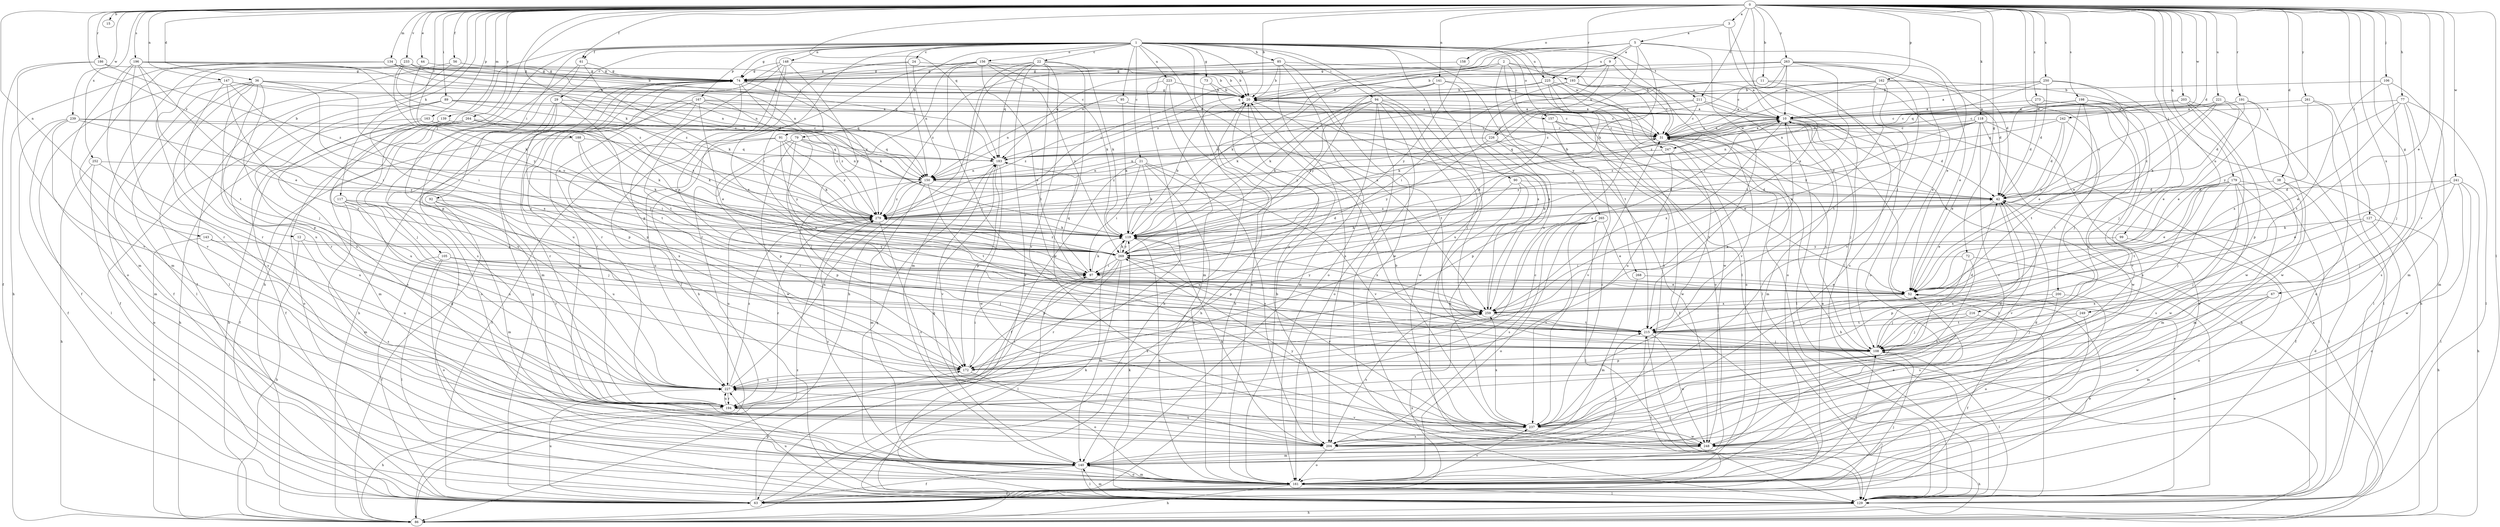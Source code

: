 strict digraph  {
0;
1;
2;
3;
5;
9;
10;
11;
12;
15;
20;
21;
22;
24;
29;
31;
36;
38;
42;
44;
52;
56;
61;
63;
67;
72;
73;
74;
77;
79;
85;
86;
89;
90;
91;
92;
94;
95;
97;
99;
105;
106;
108;
117;
118;
119;
127;
129;
134;
139;
140;
141;
143;
147;
148;
150;
156;
157;
158;
161;
162;
163;
167;
172;
179;
183;
186;
188;
191;
193;
194;
196;
198;
200;
203;
204;
211;
215;
216;
221;
223;
225;
226;
227;
233;
237;
239;
241;
242;
247;
248;
249;
250;
252;
259;
261;
263;
264;
265;
268;
269;
273;
279;
0 -> 3  [label=a];
0 -> 11  [label=b];
0 -> 12  [label=b];
0 -> 15  [label=b];
0 -> 20  [label=b];
0 -> 36  [label=d];
0 -> 38  [label=d];
0 -> 42  [label=d];
0 -> 44  [label=e];
0 -> 52  [label=e];
0 -> 56  [label=f];
0 -> 61  [label=f];
0 -> 67  [label=g];
0 -> 72  [label=g];
0 -> 77  [label=h];
0 -> 89  [label=i];
0 -> 99  [label=j];
0 -> 105  [label=j];
0 -> 106  [label=j];
0 -> 117  [label=k];
0 -> 118  [label=k];
0 -> 119  [label=k];
0 -> 127  [label=l];
0 -> 129  [label=l];
0 -> 134  [label=m];
0 -> 139  [label=m];
0 -> 141  [label=n];
0 -> 143  [label=n];
0 -> 147  [label=n];
0 -> 162  [label=p];
0 -> 163  [label=p];
0 -> 179  [label=q];
0 -> 183  [label=q];
0 -> 186  [label=r];
0 -> 188  [label=r];
0 -> 191  [label=r];
0 -> 193  [label=r];
0 -> 196  [label=s];
0 -> 198  [label=s];
0 -> 200  [label=s];
0 -> 203  [label=s];
0 -> 211  [label=t];
0 -> 216  [label=u];
0 -> 221  [label=u];
0 -> 233  [label=v];
0 -> 237  [label=v];
0 -> 239  [label=w];
0 -> 241  [label=w];
0 -> 242  [label=w];
0 -> 249  [label=x];
0 -> 250  [label=x];
0 -> 252  [label=x];
0 -> 259  [label=x];
0 -> 261  [label=y];
0 -> 263  [label=y];
0 -> 264  [label=y];
0 -> 273  [label=z];
0 -> 279  [label=z];
1 -> 20  [label=b];
1 -> 21  [label=c];
1 -> 22  [label=c];
1 -> 24  [label=c];
1 -> 29  [label=c];
1 -> 31  [label=c];
1 -> 61  [label=f];
1 -> 73  [label=g];
1 -> 74  [label=g];
1 -> 79  [label=h];
1 -> 85  [label=h];
1 -> 86  [label=h];
1 -> 90  [label=i];
1 -> 91  [label=i];
1 -> 92  [label=i];
1 -> 94  [label=i];
1 -> 95  [label=i];
1 -> 97  [label=i];
1 -> 129  [label=l];
1 -> 148  [label=n];
1 -> 150  [label=n];
1 -> 156  [label=o];
1 -> 157  [label=o];
1 -> 167  [label=p];
1 -> 172  [label=p];
1 -> 204  [label=s];
1 -> 211  [label=t];
1 -> 215  [label=t];
1 -> 223  [label=u];
1 -> 225  [label=u];
1 -> 247  [label=w];
1 -> 259  [label=x];
1 -> 265  [label=y];
2 -> 42  [label=d];
2 -> 119  [label=k];
2 -> 157  [label=o];
2 -> 193  [label=r];
2 -> 215  [label=t];
2 -> 268  [label=y];
2 -> 279  [label=z];
3 -> 5  [label=a];
3 -> 108  [label=j];
3 -> 129  [label=l];
3 -> 158  [label=o];
5 -> 9  [label=a];
5 -> 52  [label=e];
5 -> 119  [label=k];
5 -> 150  [label=n];
5 -> 183  [label=q];
5 -> 215  [label=t];
5 -> 225  [label=u];
5 -> 226  [label=u];
5 -> 279  [label=z];
9 -> 74  [label=g];
9 -> 161  [label=o];
9 -> 183  [label=q];
9 -> 226  [label=u];
9 -> 227  [label=u];
10 -> 31  [label=c];
10 -> 42  [label=d];
10 -> 86  [label=h];
10 -> 108  [label=j];
10 -> 129  [label=l];
10 -> 140  [label=m];
10 -> 247  [label=w];
10 -> 259  [label=x];
10 -> 279  [label=z];
11 -> 20  [label=b];
11 -> 52  [label=e];
11 -> 150  [label=n];
11 -> 204  [label=s];
12 -> 86  [label=h];
12 -> 204  [label=s];
12 -> 269  [label=y];
20 -> 10  [label=a];
20 -> 74  [label=g];
20 -> 86  [label=h];
20 -> 108  [label=j];
20 -> 215  [label=t];
21 -> 63  [label=f];
21 -> 97  [label=i];
21 -> 119  [label=k];
21 -> 150  [label=n];
21 -> 161  [label=o];
21 -> 204  [label=s];
21 -> 237  [label=v];
22 -> 74  [label=g];
22 -> 86  [label=h];
22 -> 119  [label=k];
22 -> 129  [label=l];
22 -> 140  [label=m];
22 -> 183  [label=q];
22 -> 215  [label=t];
22 -> 237  [label=v];
22 -> 248  [label=w];
24 -> 10  [label=a];
24 -> 74  [label=g];
24 -> 150  [label=n];
24 -> 259  [label=x];
29 -> 10  [label=a];
29 -> 161  [label=o];
29 -> 172  [label=p];
29 -> 215  [label=t];
29 -> 227  [label=u];
29 -> 279  [label=z];
31 -> 10  [label=a];
31 -> 42  [label=d];
31 -> 86  [label=h];
31 -> 183  [label=q];
36 -> 20  [label=b];
36 -> 63  [label=f];
36 -> 97  [label=i];
36 -> 108  [label=j];
36 -> 129  [label=l];
36 -> 172  [label=p];
36 -> 194  [label=r];
36 -> 204  [label=s];
36 -> 269  [label=y];
38 -> 42  [label=d];
38 -> 129  [label=l];
38 -> 140  [label=m];
42 -> 20  [label=b];
42 -> 52  [label=e];
42 -> 194  [label=r];
42 -> 237  [label=v];
42 -> 279  [label=z];
44 -> 74  [label=g];
44 -> 119  [label=k];
52 -> 259  [label=x];
52 -> 269  [label=y];
56 -> 20  [label=b];
56 -> 63  [label=f];
56 -> 74  [label=g];
56 -> 129  [label=l];
61 -> 74  [label=g];
61 -> 119  [label=k];
61 -> 129  [label=l];
61 -> 204  [label=s];
63 -> 20  [label=b];
63 -> 52  [label=e];
63 -> 74  [label=g];
63 -> 108  [label=j];
63 -> 119  [label=k];
63 -> 172  [label=p];
63 -> 215  [label=t];
63 -> 227  [label=u];
63 -> 259  [label=x];
67 -> 140  [label=m];
67 -> 237  [label=v];
67 -> 248  [label=w];
67 -> 259  [label=x];
72 -> 97  [label=i];
72 -> 129  [label=l];
72 -> 172  [label=p];
72 -> 237  [label=v];
73 -> 20  [label=b];
73 -> 86  [label=h];
73 -> 259  [label=x];
74 -> 20  [label=b];
74 -> 119  [label=k];
74 -> 140  [label=m];
74 -> 194  [label=r];
74 -> 215  [label=t];
74 -> 227  [label=u];
74 -> 279  [label=z];
77 -> 10  [label=a];
77 -> 52  [label=e];
77 -> 129  [label=l];
77 -> 140  [label=m];
77 -> 204  [label=s];
77 -> 269  [label=y];
79 -> 108  [label=j];
79 -> 150  [label=n];
79 -> 172  [label=p];
79 -> 183  [label=q];
79 -> 248  [label=w];
79 -> 259  [label=x];
85 -> 10  [label=a];
85 -> 20  [label=b];
85 -> 74  [label=g];
85 -> 161  [label=o];
85 -> 204  [label=s];
85 -> 248  [label=w];
85 -> 279  [label=z];
86 -> 10  [label=a];
86 -> 74  [label=g];
86 -> 279  [label=z];
89 -> 10  [label=a];
89 -> 31  [label=c];
89 -> 63  [label=f];
89 -> 227  [label=u];
89 -> 259  [label=x];
89 -> 279  [label=z];
90 -> 42  [label=d];
90 -> 129  [label=l];
90 -> 227  [label=u];
90 -> 237  [label=v];
91 -> 63  [label=f];
91 -> 119  [label=k];
91 -> 183  [label=q];
91 -> 227  [label=u];
91 -> 269  [label=y];
91 -> 279  [label=z];
92 -> 140  [label=m];
92 -> 194  [label=r];
92 -> 227  [label=u];
92 -> 279  [label=z];
94 -> 10  [label=a];
94 -> 108  [label=j];
94 -> 119  [label=k];
94 -> 129  [label=l];
94 -> 140  [label=m];
94 -> 161  [label=o];
94 -> 248  [label=w];
94 -> 269  [label=y];
94 -> 279  [label=z];
95 -> 10  [label=a];
95 -> 119  [label=k];
95 -> 150  [label=n];
97 -> 52  [label=e];
97 -> 119  [label=k];
97 -> 129  [label=l];
97 -> 183  [label=q];
99 -> 161  [label=o];
99 -> 269  [label=y];
105 -> 52  [label=e];
105 -> 63  [label=f];
105 -> 97  [label=i];
105 -> 108  [label=j];
105 -> 129  [label=l];
105 -> 161  [label=o];
106 -> 20  [label=b];
106 -> 108  [label=j];
106 -> 140  [label=m];
106 -> 215  [label=t];
108 -> 31  [label=c];
108 -> 42  [label=d];
108 -> 129  [label=l];
108 -> 172  [label=p];
117 -> 108  [label=j];
117 -> 140  [label=m];
117 -> 227  [label=u];
117 -> 259  [label=x];
117 -> 279  [label=z];
118 -> 31  [label=c];
118 -> 52  [label=e];
118 -> 150  [label=n];
118 -> 161  [label=o];
118 -> 237  [label=v];
118 -> 248  [label=w];
118 -> 269  [label=y];
118 -> 279  [label=z];
119 -> 20  [label=b];
119 -> 42  [label=d];
119 -> 161  [label=o];
119 -> 259  [label=x];
119 -> 269  [label=y];
127 -> 86  [label=h];
127 -> 108  [label=j];
127 -> 119  [label=k];
127 -> 161  [label=o];
129 -> 31  [label=c];
129 -> 42  [label=d];
129 -> 52  [label=e];
129 -> 86  [label=h];
129 -> 119  [label=k];
129 -> 140  [label=m];
129 -> 227  [label=u];
134 -> 20  [label=b];
134 -> 31  [label=c];
134 -> 74  [label=g];
134 -> 86  [label=h];
134 -> 140  [label=m];
134 -> 150  [label=n];
139 -> 31  [label=c];
139 -> 63  [label=f];
139 -> 108  [label=j];
139 -> 227  [label=u];
140 -> 63  [label=f];
140 -> 129  [label=l];
140 -> 161  [label=o];
140 -> 183  [label=q];
140 -> 215  [label=t];
140 -> 279  [label=z];
141 -> 20  [label=b];
141 -> 31  [label=c];
141 -> 119  [label=k];
141 -> 227  [label=u];
141 -> 259  [label=x];
141 -> 269  [label=y];
143 -> 86  [label=h];
143 -> 227  [label=u];
143 -> 269  [label=y];
147 -> 20  [label=b];
147 -> 63  [label=f];
147 -> 97  [label=i];
147 -> 150  [label=n];
147 -> 215  [label=t];
147 -> 227  [label=u];
148 -> 20  [label=b];
148 -> 74  [label=g];
148 -> 129  [label=l];
148 -> 172  [label=p];
148 -> 194  [label=r];
148 -> 259  [label=x];
148 -> 269  [label=y];
150 -> 42  [label=d];
150 -> 140  [label=m];
150 -> 172  [label=p];
150 -> 215  [label=t];
150 -> 279  [label=z];
156 -> 20  [label=b];
156 -> 52  [label=e];
156 -> 74  [label=g];
156 -> 86  [label=h];
156 -> 108  [label=j];
156 -> 119  [label=k];
156 -> 194  [label=r];
156 -> 269  [label=y];
157 -> 31  [label=c];
157 -> 52  [label=e];
157 -> 63  [label=f];
157 -> 237  [label=v];
158 -> 74  [label=g];
158 -> 269  [label=y];
161 -> 10  [label=a];
161 -> 20  [label=b];
161 -> 63  [label=f];
161 -> 86  [label=h];
161 -> 108  [label=j];
161 -> 129  [label=l];
161 -> 140  [label=m];
161 -> 183  [label=q];
161 -> 237  [label=v];
162 -> 20  [label=b];
162 -> 31  [label=c];
162 -> 42  [label=d];
162 -> 86  [label=h];
162 -> 215  [label=t];
162 -> 259  [label=x];
162 -> 279  [label=z];
163 -> 31  [label=c];
163 -> 86  [label=h];
163 -> 119  [label=k];
163 -> 140  [label=m];
167 -> 10  [label=a];
167 -> 31  [label=c];
167 -> 52  [label=e];
167 -> 86  [label=h];
167 -> 172  [label=p];
167 -> 183  [label=q];
167 -> 194  [label=r];
172 -> 10  [label=a];
172 -> 97  [label=i];
172 -> 161  [label=o];
172 -> 227  [label=u];
179 -> 42  [label=d];
179 -> 52  [label=e];
179 -> 63  [label=f];
179 -> 108  [label=j];
179 -> 119  [label=k];
179 -> 140  [label=m];
179 -> 204  [label=s];
179 -> 215  [label=t];
179 -> 248  [label=w];
183 -> 150  [label=n];
183 -> 172  [label=p];
183 -> 237  [label=v];
183 -> 248  [label=w];
186 -> 63  [label=f];
186 -> 74  [label=g];
186 -> 237  [label=v];
186 -> 279  [label=z];
188 -> 63  [label=f];
188 -> 97  [label=i];
188 -> 119  [label=k];
188 -> 183  [label=q];
191 -> 10  [label=a];
191 -> 31  [label=c];
191 -> 42  [label=d];
191 -> 52  [label=e];
191 -> 248  [label=w];
193 -> 20  [label=b];
193 -> 31  [label=c];
193 -> 97  [label=i];
193 -> 161  [label=o];
193 -> 237  [label=v];
194 -> 31  [label=c];
194 -> 42  [label=d];
194 -> 86  [label=h];
194 -> 97  [label=i];
194 -> 227  [label=u];
194 -> 237  [label=v];
196 -> 52  [label=e];
196 -> 74  [label=g];
196 -> 140  [label=m];
196 -> 150  [label=n];
196 -> 194  [label=r];
196 -> 215  [label=t];
196 -> 237  [label=v];
196 -> 279  [label=z];
198 -> 10  [label=a];
198 -> 52  [label=e];
198 -> 108  [label=j];
198 -> 204  [label=s];
198 -> 215  [label=t];
198 -> 269  [label=y];
200 -> 108  [label=j];
200 -> 161  [label=o];
200 -> 204  [label=s];
200 -> 259  [label=x];
203 -> 10  [label=a];
203 -> 31  [label=c];
203 -> 108  [label=j];
203 -> 129  [label=l];
203 -> 150  [label=n];
203 -> 172  [label=p];
204 -> 42  [label=d];
204 -> 74  [label=g];
204 -> 119  [label=k];
204 -> 161  [label=o];
211 -> 10  [label=a];
211 -> 31  [label=c];
211 -> 97  [label=i];
211 -> 119  [label=k];
211 -> 129  [label=l];
215 -> 108  [label=j];
215 -> 129  [label=l];
215 -> 248  [label=w];
216 -> 63  [label=f];
216 -> 108  [label=j];
216 -> 215  [label=t];
221 -> 10  [label=a];
221 -> 31  [label=c];
221 -> 52  [label=e];
221 -> 119  [label=k];
221 -> 248  [label=w];
221 -> 279  [label=z];
223 -> 20  [label=b];
223 -> 140  [label=m];
223 -> 161  [label=o];
223 -> 194  [label=r];
225 -> 20  [label=b];
225 -> 119  [label=k];
225 -> 129  [label=l];
225 -> 161  [label=o];
225 -> 204  [label=s];
225 -> 248  [label=w];
226 -> 172  [label=p];
226 -> 183  [label=q];
226 -> 248  [label=w];
226 -> 269  [label=y];
226 -> 279  [label=z];
227 -> 150  [label=n];
227 -> 194  [label=r];
227 -> 259  [label=x];
227 -> 279  [label=z];
233 -> 42  [label=d];
233 -> 74  [label=g];
233 -> 150  [label=n];
233 -> 161  [label=o];
233 -> 183  [label=q];
233 -> 194  [label=r];
233 -> 269  [label=y];
233 -> 279  [label=z];
237 -> 20  [label=b];
237 -> 31  [label=c];
237 -> 204  [label=s];
237 -> 248  [label=w];
237 -> 259  [label=x];
239 -> 31  [label=c];
239 -> 63  [label=f];
239 -> 129  [label=l];
239 -> 140  [label=m];
239 -> 269  [label=y];
239 -> 279  [label=z];
241 -> 42  [label=d];
241 -> 52  [label=e];
241 -> 86  [label=h];
241 -> 108  [label=j];
241 -> 129  [label=l];
241 -> 248  [label=w];
242 -> 31  [label=c];
242 -> 42  [label=d];
242 -> 183  [label=q];
242 -> 215  [label=t];
242 -> 269  [label=y];
247 -> 10  [label=a];
247 -> 150  [label=n];
247 -> 215  [label=t];
247 -> 227  [label=u];
248 -> 52  [label=e];
248 -> 86  [label=h];
248 -> 140  [label=m];
248 -> 227  [label=u];
248 -> 269  [label=y];
249 -> 108  [label=j];
249 -> 161  [label=o];
249 -> 215  [label=t];
250 -> 10  [label=a];
250 -> 20  [label=b];
250 -> 42  [label=d];
250 -> 52  [label=e];
250 -> 108  [label=j];
250 -> 183  [label=q];
252 -> 86  [label=h];
252 -> 150  [label=n];
252 -> 161  [label=o];
252 -> 227  [label=u];
259 -> 10  [label=a];
259 -> 20  [label=b];
259 -> 204  [label=s];
259 -> 215  [label=t];
261 -> 10  [label=a];
261 -> 129  [label=l];
261 -> 161  [label=o];
261 -> 259  [label=x];
263 -> 10  [label=a];
263 -> 20  [label=b];
263 -> 31  [label=c];
263 -> 52  [label=e];
263 -> 74  [label=g];
263 -> 97  [label=i];
263 -> 161  [label=o];
263 -> 237  [label=v];
263 -> 279  [label=z];
264 -> 31  [label=c];
264 -> 86  [label=h];
264 -> 119  [label=k];
264 -> 161  [label=o];
264 -> 204  [label=s];
264 -> 269  [label=y];
265 -> 52  [label=e];
265 -> 119  [label=k];
265 -> 129  [label=l];
265 -> 161  [label=o];
265 -> 172  [label=p];
265 -> 204  [label=s];
265 -> 237  [label=v];
268 -> 52  [label=e];
268 -> 140  [label=m];
269 -> 97  [label=i];
269 -> 119  [label=k];
269 -> 140  [label=m];
269 -> 172  [label=p];
269 -> 194  [label=r];
269 -> 237  [label=v];
269 -> 279  [label=z];
273 -> 10  [label=a];
273 -> 42  [label=d];
273 -> 227  [label=u];
273 -> 237  [label=v];
279 -> 119  [label=k];
279 -> 194  [label=r];
279 -> 204  [label=s];
279 -> 227  [label=u];
}
